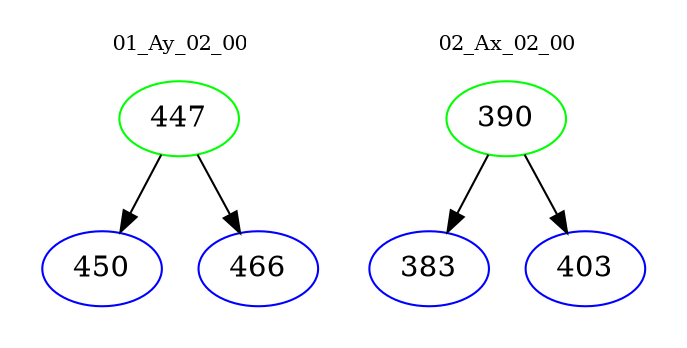 digraph{
subgraph cluster_0 {
color = white
label = "01_Ay_02_00";
fontsize=10;
T0_447 [label="447", color="green"]
T0_447 -> T0_450 [color="black"]
T0_450 [label="450", color="blue"]
T0_447 -> T0_466 [color="black"]
T0_466 [label="466", color="blue"]
}
subgraph cluster_1 {
color = white
label = "02_Ax_02_00";
fontsize=10;
T1_390 [label="390", color="green"]
T1_390 -> T1_383 [color="black"]
T1_383 [label="383", color="blue"]
T1_390 -> T1_403 [color="black"]
T1_403 [label="403", color="blue"]
}
}
